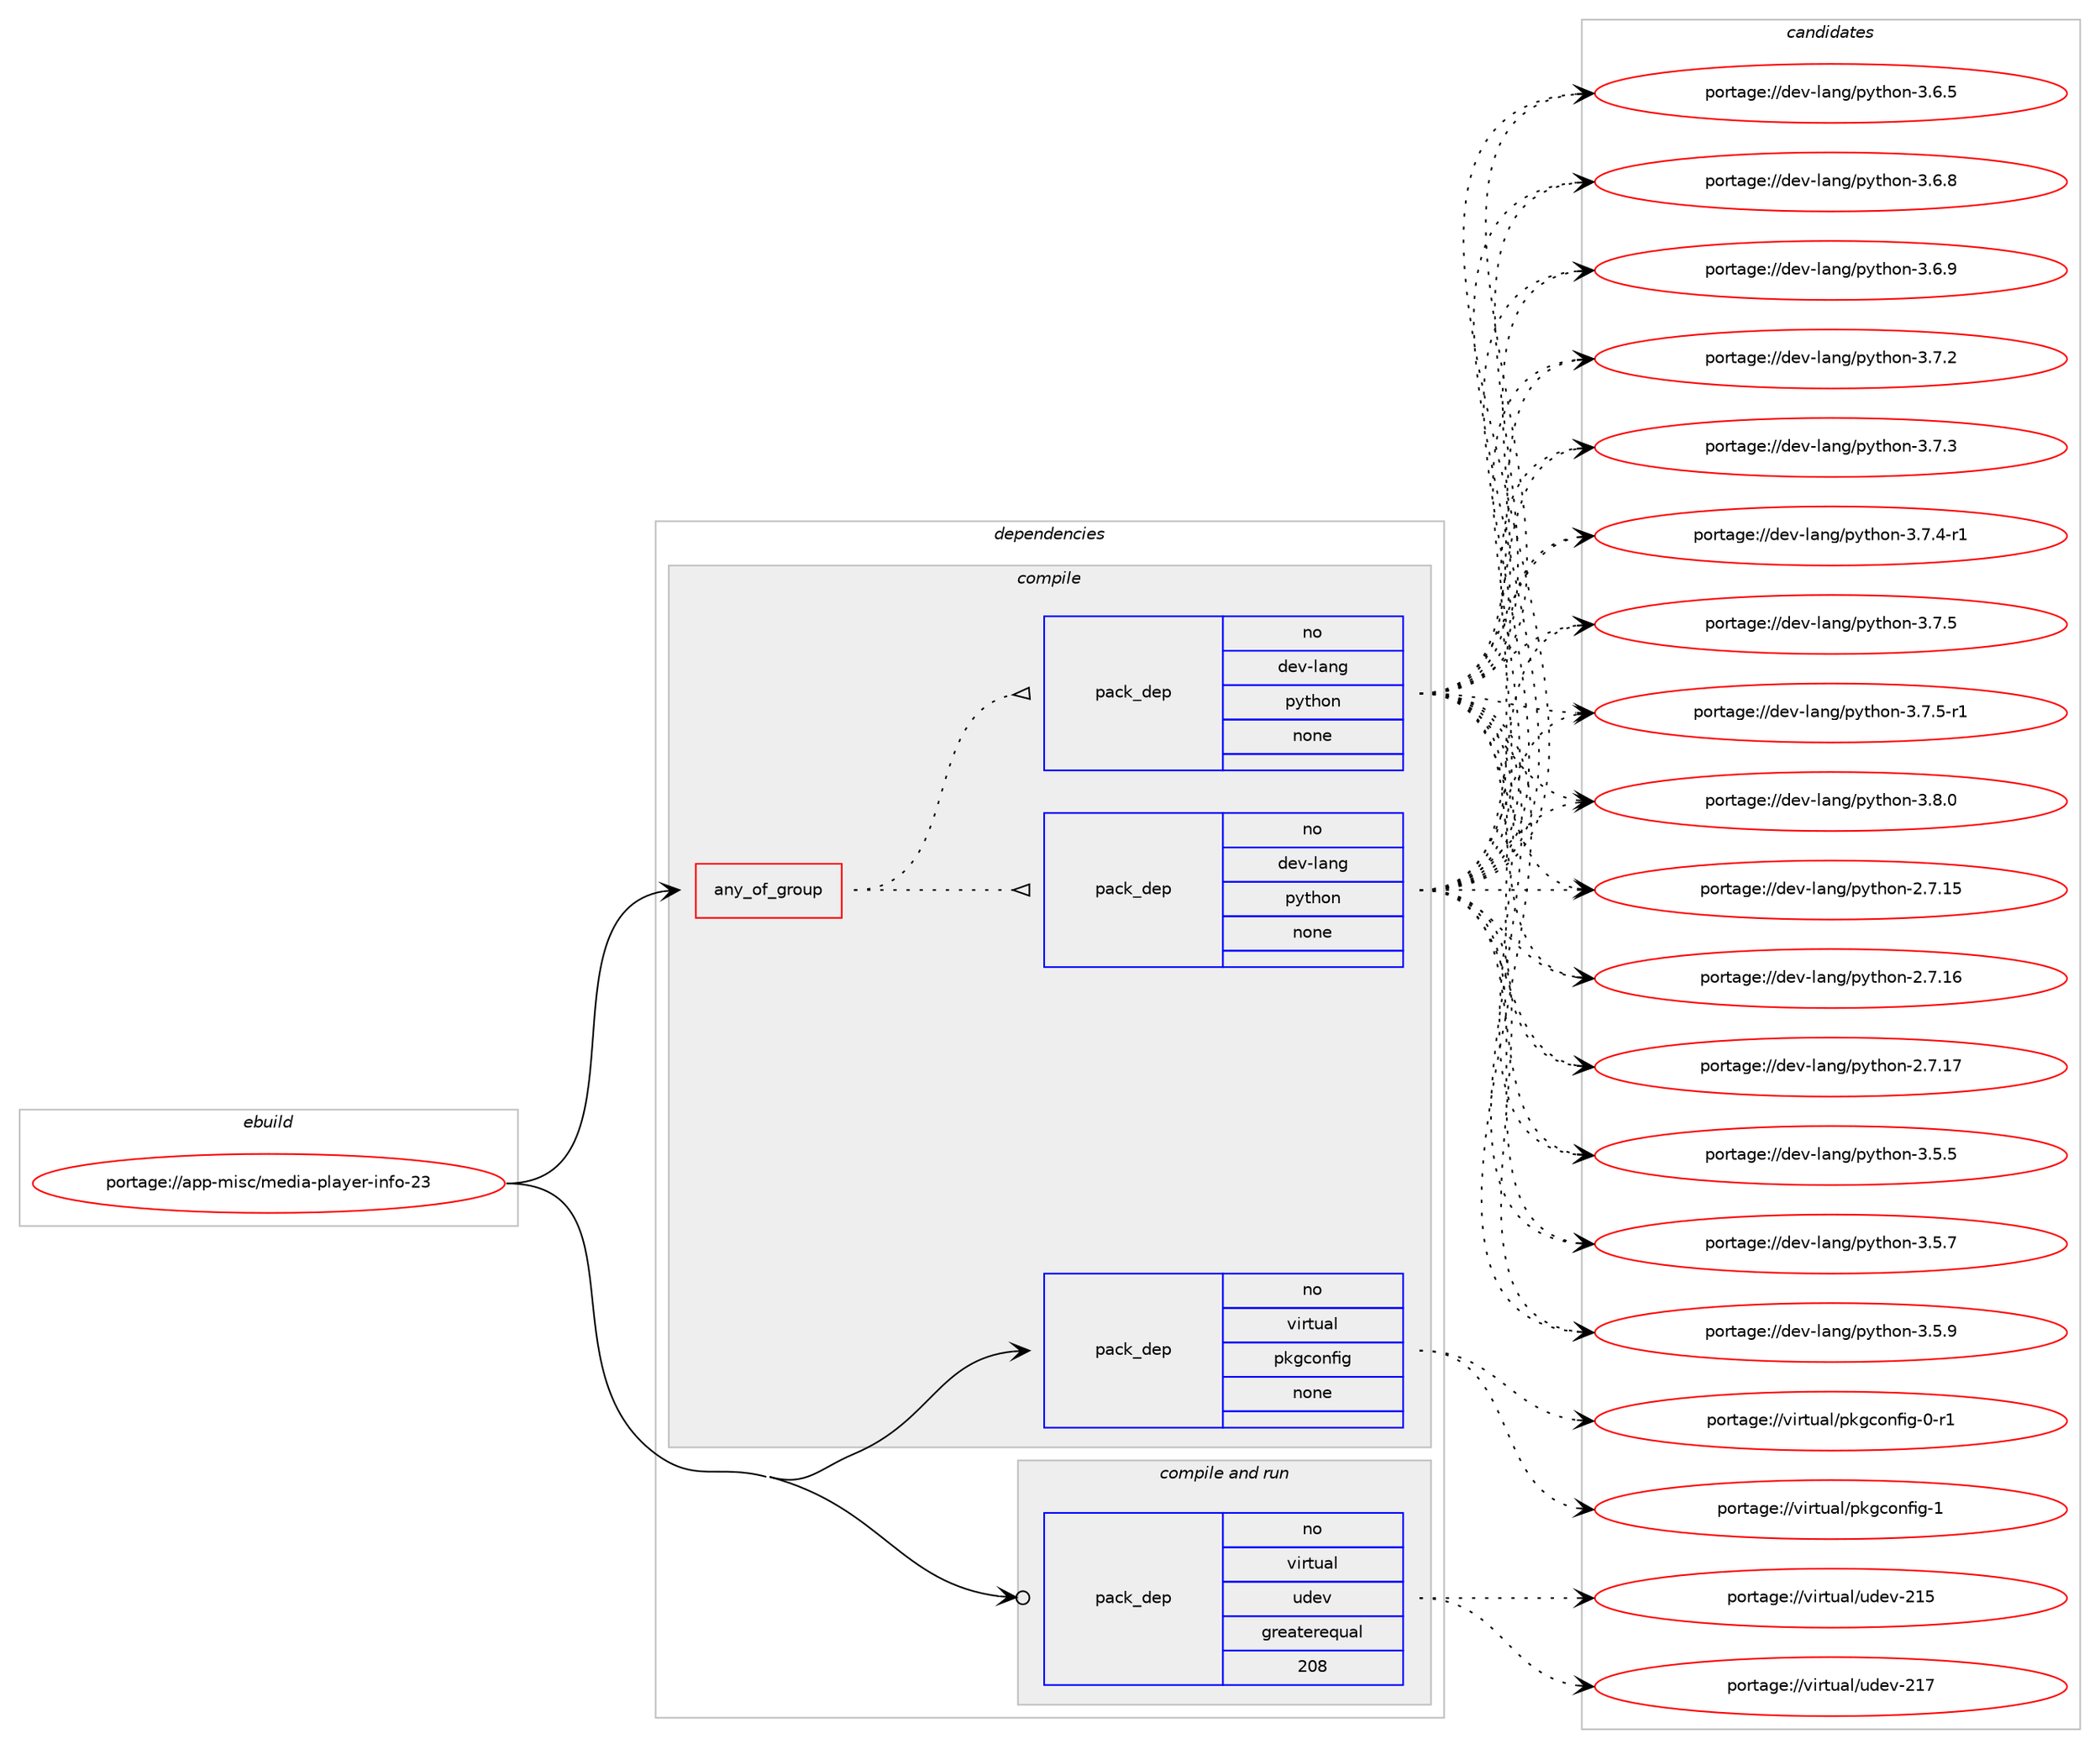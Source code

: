 digraph prolog {

# *************
# Graph options
# *************

newrank=true;
concentrate=true;
compound=true;
graph [rankdir=LR,fontname=Helvetica,fontsize=10,ranksep=1.5];#, ranksep=2.5, nodesep=0.2];
edge  [arrowhead=vee];
node  [fontname=Helvetica,fontsize=10];

# **********
# The ebuild
# **********

subgraph cluster_leftcol {
color=gray;
rank=same;
label=<<i>ebuild</i>>;
id [label="portage://app-misc/media-player-info-23", color=red, width=4, href="../app-misc/media-player-info-23.svg"];
}

# ****************
# The dependencies
# ****************

subgraph cluster_midcol {
color=gray;
label=<<i>dependencies</i>>;
subgraph cluster_compile {
fillcolor="#eeeeee";
style=filled;
label=<<i>compile</i>>;
subgraph any551 {
dependency35204 [label=<<TABLE BORDER="0" CELLBORDER="1" CELLSPACING="0" CELLPADDING="4"><TR><TD CELLPADDING="10">any_of_group</TD></TR></TABLE>>, shape=none, color=red];subgraph pack25798 {
dependency35205 [label=<<TABLE BORDER="0" CELLBORDER="1" CELLSPACING="0" CELLPADDING="4" WIDTH="220"><TR><TD ROWSPAN="6" CELLPADDING="30">pack_dep</TD></TR><TR><TD WIDTH="110">no</TD></TR><TR><TD>dev-lang</TD></TR><TR><TD>python</TD></TR><TR><TD>none</TD></TR><TR><TD></TD></TR></TABLE>>, shape=none, color=blue];
}
dependency35204:e -> dependency35205:w [weight=20,style="dotted",arrowhead="oinv"];
subgraph pack25799 {
dependency35206 [label=<<TABLE BORDER="0" CELLBORDER="1" CELLSPACING="0" CELLPADDING="4" WIDTH="220"><TR><TD ROWSPAN="6" CELLPADDING="30">pack_dep</TD></TR><TR><TD WIDTH="110">no</TD></TR><TR><TD>dev-lang</TD></TR><TR><TD>python</TD></TR><TR><TD>none</TD></TR><TR><TD></TD></TR></TABLE>>, shape=none, color=blue];
}
dependency35204:e -> dependency35206:w [weight=20,style="dotted",arrowhead="oinv"];
}
id:e -> dependency35204:w [weight=20,style="solid",arrowhead="vee"];
subgraph pack25800 {
dependency35207 [label=<<TABLE BORDER="0" CELLBORDER="1" CELLSPACING="0" CELLPADDING="4" WIDTH="220"><TR><TD ROWSPAN="6" CELLPADDING="30">pack_dep</TD></TR><TR><TD WIDTH="110">no</TD></TR><TR><TD>virtual</TD></TR><TR><TD>pkgconfig</TD></TR><TR><TD>none</TD></TR><TR><TD></TD></TR></TABLE>>, shape=none, color=blue];
}
id:e -> dependency35207:w [weight=20,style="solid",arrowhead="vee"];
}
subgraph cluster_compileandrun {
fillcolor="#eeeeee";
style=filled;
label=<<i>compile and run</i>>;
subgraph pack25801 {
dependency35208 [label=<<TABLE BORDER="0" CELLBORDER="1" CELLSPACING="0" CELLPADDING="4" WIDTH="220"><TR><TD ROWSPAN="6" CELLPADDING="30">pack_dep</TD></TR><TR><TD WIDTH="110">no</TD></TR><TR><TD>virtual</TD></TR><TR><TD>udev</TD></TR><TR><TD>greaterequal</TD></TR><TR><TD>208</TD></TR></TABLE>>, shape=none, color=blue];
}
id:e -> dependency35208:w [weight=20,style="solid",arrowhead="odotvee"];
}
subgraph cluster_run {
fillcolor="#eeeeee";
style=filled;
label=<<i>run</i>>;
}
}

# **************
# The candidates
# **************

subgraph cluster_choices {
rank=same;
color=gray;
label=<<i>candidates</i>>;

subgraph choice25798 {
color=black;
nodesep=1;
choiceportage10010111845108971101034711212111610411111045504655464953 [label="portage://dev-lang/python-2.7.15", color=red, width=4,href="../dev-lang/python-2.7.15.svg"];
choiceportage10010111845108971101034711212111610411111045504655464954 [label="portage://dev-lang/python-2.7.16", color=red, width=4,href="../dev-lang/python-2.7.16.svg"];
choiceportage10010111845108971101034711212111610411111045504655464955 [label="portage://dev-lang/python-2.7.17", color=red, width=4,href="../dev-lang/python-2.7.17.svg"];
choiceportage100101118451089711010347112121116104111110455146534653 [label="portage://dev-lang/python-3.5.5", color=red, width=4,href="../dev-lang/python-3.5.5.svg"];
choiceportage100101118451089711010347112121116104111110455146534655 [label="portage://dev-lang/python-3.5.7", color=red, width=4,href="../dev-lang/python-3.5.7.svg"];
choiceportage100101118451089711010347112121116104111110455146534657 [label="portage://dev-lang/python-3.5.9", color=red, width=4,href="../dev-lang/python-3.5.9.svg"];
choiceportage100101118451089711010347112121116104111110455146544653 [label="portage://dev-lang/python-3.6.5", color=red, width=4,href="../dev-lang/python-3.6.5.svg"];
choiceportage100101118451089711010347112121116104111110455146544656 [label="portage://dev-lang/python-3.6.8", color=red, width=4,href="../dev-lang/python-3.6.8.svg"];
choiceportage100101118451089711010347112121116104111110455146544657 [label="portage://dev-lang/python-3.6.9", color=red, width=4,href="../dev-lang/python-3.6.9.svg"];
choiceportage100101118451089711010347112121116104111110455146554650 [label="portage://dev-lang/python-3.7.2", color=red, width=4,href="../dev-lang/python-3.7.2.svg"];
choiceportage100101118451089711010347112121116104111110455146554651 [label="portage://dev-lang/python-3.7.3", color=red, width=4,href="../dev-lang/python-3.7.3.svg"];
choiceportage1001011184510897110103471121211161041111104551465546524511449 [label="portage://dev-lang/python-3.7.4-r1", color=red, width=4,href="../dev-lang/python-3.7.4-r1.svg"];
choiceportage100101118451089711010347112121116104111110455146554653 [label="portage://dev-lang/python-3.7.5", color=red, width=4,href="../dev-lang/python-3.7.5.svg"];
choiceportage1001011184510897110103471121211161041111104551465546534511449 [label="portage://dev-lang/python-3.7.5-r1", color=red, width=4,href="../dev-lang/python-3.7.5-r1.svg"];
choiceportage100101118451089711010347112121116104111110455146564648 [label="portage://dev-lang/python-3.8.0", color=red, width=4,href="../dev-lang/python-3.8.0.svg"];
dependency35205:e -> choiceportage10010111845108971101034711212111610411111045504655464953:w [style=dotted,weight="100"];
dependency35205:e -> choiceportage10010111845108971101034711212111610411111045504655464954:w [style=dotted,weight="100"];
dependency35205:e -> choiceportage10010111845108971101034711212111610411111045504655464955:w [style=dotted,weight="100"];
dependency35205:e -> choiceportage100101118451089711010347112121116104111110455146534653:w [style=dotted,weight="100"];
dependency35205:e -> choiceportage100101118451089711010347112121116104111110455146534655:w [style=dotted,weight="100"];
dependency35205:e -> choiceportage100101118451089711010347112121116104111110455146534657:w [style=dotted,weight="100"];
dependency35205:e -> choiceportage100101118451089711010347112121116104111110455146544653:w [style=dotted,weight="100"];
dependency35205:e -> choiceportage100101118451089711010347112121116104111110455146544656:w [style=dotted,weight="100"];
dependency35205:e -> choiceportage100101118451089711010347112121116104111110455146544657:w [style=dotted,weight="100"];
dependency35205:e -> choiceportage100101118451089711010347112121116104111110455146554650:w [style=dotted,weight="100"];
dependency35205:e -> choiceportage100101118451089711010347112121116104111110455146554651:w [style=dotted,weight="100"];
dependency35205:e -> choiceportage1001011184510897110103471121211161041111104551465546524511449:w [style=dotted,weight="100"];
dependency35205:e -> choiceportage100101118451089711010347112121116104111110455146554653:w [style=dotted,weight="100"];
dependency35205:e -> choiceportage1001011184510897110103471121211161041111104551465546534511449:w [style=dotted,weight="100"];
dependency35205:e -> choiceportage100101118451089711010347112121116104111110455146564648:w [style=dotted,weight="100"];
}
subgraph choice25799 {
color=black;
nodesep=1;
choiceportage10010111845108971101034711212111610411111045504655464953 [label="portage://dev-lang/python-2.7.15", color=red, width=4,href="../dev-lang/python-2.7.15.svg"];
choiceportage10010111845108971101034711212111610411111045504655464954 [label="portage://dev-lang/python-2.7.16", color=red, width=4,href="../dev-lang/python-2.7.16.svg"];
choiceportage10010111845108971101034711212111610411111045504655464955 [label="portage://dev-lang/python-2.7.17", color=red, width=4,href="../dev-lang/python-2.7.17.svg"];
choiceportage100101118451089711010347112121116104111110455146534653 [label="portage://dev-lang/python-3.5.5", color=red, width=4,href="../dev-lang/python-3.5.5.svg"];
choiceportage100101118451089711010347112121116104111110455146534655 [label="portage://dev-lang/python-3.5.7", color=red, width=4,href="../dev-lang/python-3.5.7.svg"];
choiceportage100101118451089711010347112121116104111110455146534657 [label="portage://dev-lang/python-3.5.9", color=red, width=4,href="../dev-lang/python-3.5.9.svg"];
choiceportage100101118451089711010347112121116104111110455146544653 [label="portage://dev-lang/python-3.6.5", color=red, width=4,href="../dev-lang/python-3.6.5.svg"];
choiceportage100101118451089711010347112121116104111110455146544656 [label="portage://dev-lang/python-3.6.8", color=red, width=4,href="../dev-lang/python-3.6.8.svg"];
choiceportage100101118451089711010347112121116104111110455146544657 [label="portage://dev-lang/python-3.6.9", color=red, width=4,href="../dev-lang/python-3.6.9.svg"];
choiceportage100101118451089711010347112121116104111110455146554650 [label="portage://dev-lang/python-3.7.2", color=red, width=4,href="../dev-lang/python-3.7.2.svg"];
choiceportage100101118451089711010347112121116104111110455146554651 [label="portage://dev-lang/python-3.7.3", color=red, width=4,href="../dev-lang/python-3.7.3.svg"];
choiceportage1001011184510897110103471121211161041111104551465546524511449 [label="portage://dev-lang/python-3.7.4-r1", color=red, width=4,href="../dev-lang/python-3.7.4-r1.svg"];
choiceportage100101118451089711010347112121116104111110455146554653 [label="portage://dev-lang/python-3.7.5", color=red, width=4,href="../dev-lang/python-3.7.5.svg"];
choiceportage1001011184510897110103471121211161041111104551465546534511449 [label="portage://dev-lang/python-3.7.5-r1", color=red, width=4,href="../dev-lang/python-3.7.5-r1.svg"];
choiceportage100101118451089711010347112121116104111110455146564648 [label="portage://dev-lang/python-3.8.0", color=red, width=4,href="../dev-lang/python-3.8.0.svg"];
dependency35206:e -> choiceportage10010111845108971101034711212111610411111045504655464953:w [style=dotted,weight="100"];
dependency35206:e -> choiceportage10010111845108971101034711212111610411111045504655464954:w [style=dotted,weight="100"];
dependency35206:e -> choiceportage10010111845108971101034711212111610411111045504655464955:w [style=dotted,weight="100"];
dependency35206:e -> choiceportage100101118451089711010347112121116104111110455146534653:w [style=dotted,weight="100"];
dependency35206:e -> choiceportage100101118451089711010347112121116104111110455146534655:w [style=dotted,weight="100"];
dependency35206:e -> choiceportage100101118451089711010347112121116104111110455146534657:w [style=dotted,weight="100"];
dependency35206:e -> choiceportage100101118451089711010347112121116104111110455146544653:w [style=dotted,weight="100"];
dependency35206:e -> choiceportage100101118451089711010347112121116104111110455146544656:w [style=dotted,weight="100"];
dependency35206:e -> choiceportage100101118451089711010347112121116104111110455146544657:w [style=dotted,weight="100"];
dependency35206:e -> choiceportage100101118451089711010347112121116104111110455146554650:w [style=dotted,weight="100"];
dependency35206:e -> choiceportage100101118451089711010347112121116104111110455146554651:w [style=dotted,weight="100"];
dependency35206:e -> choiceportage1001011184510897110103471121211161041111104551465546524511449:w [style=dotted,weight="100"];
dependency35206:e -> choiceportage100101118451089711010347112121116104111110455146554653:w [style=dotted,weight="100"];
dependency35206:e -> choiceportage1001011184510897110103471121211161041111104551465546534511449:w [style=dotted,weight="100"];
dependency35206:e -> choiceportage100101118451089711010347112121116104111110455146564648:w [style=dotted,weight="100"];
}
subgraph choice25800 {
color=black;
nodesep=1;
choiceportage11810511411611797108471121071039911111010210510345484511449 [label="portage://virtual/pkgconfig-0-r1", color=red, width=4,href="../virtual/pkgconfig-0-r1.svg"];
choiceportage1181051141161179710847112107103991111101021051034549 [label="portage://virtual/pkgconfig-1", color=red, width=4,href="../virtual/pkgconfig-1.svg"];
dependency35207:e -> choiceportage11810511411611797108471121071039911111010210510345484511449:w [style=dotted,weight="100"];
dependency35207:e -> choiceportage1181051141161179710847112107103991111101021051034549:w [style=dotted,weight="100"];
}
subgraph choice25801 {
color=black;
nodesep=1;
choiceportage118105114116117971084711710010111845504953 [label="portage://virtual/udev-215", color=red, width=4,href="../virtual/udev-215.svg"];
choiceportage118105114116117971084711710010111845504955 [label="portage://virtual/udev-217", color=red, width=4,href="../virtual/udev-217.svg"];
dependency35208:e -> choiceportage118105114116117971084711710010111845504953:w [style=dotted,weight="100"];
dependency35208:e -> choiceportage118105114116117971084711710010111845504955:w [style=dotted,weight="100"];
}
}

}
